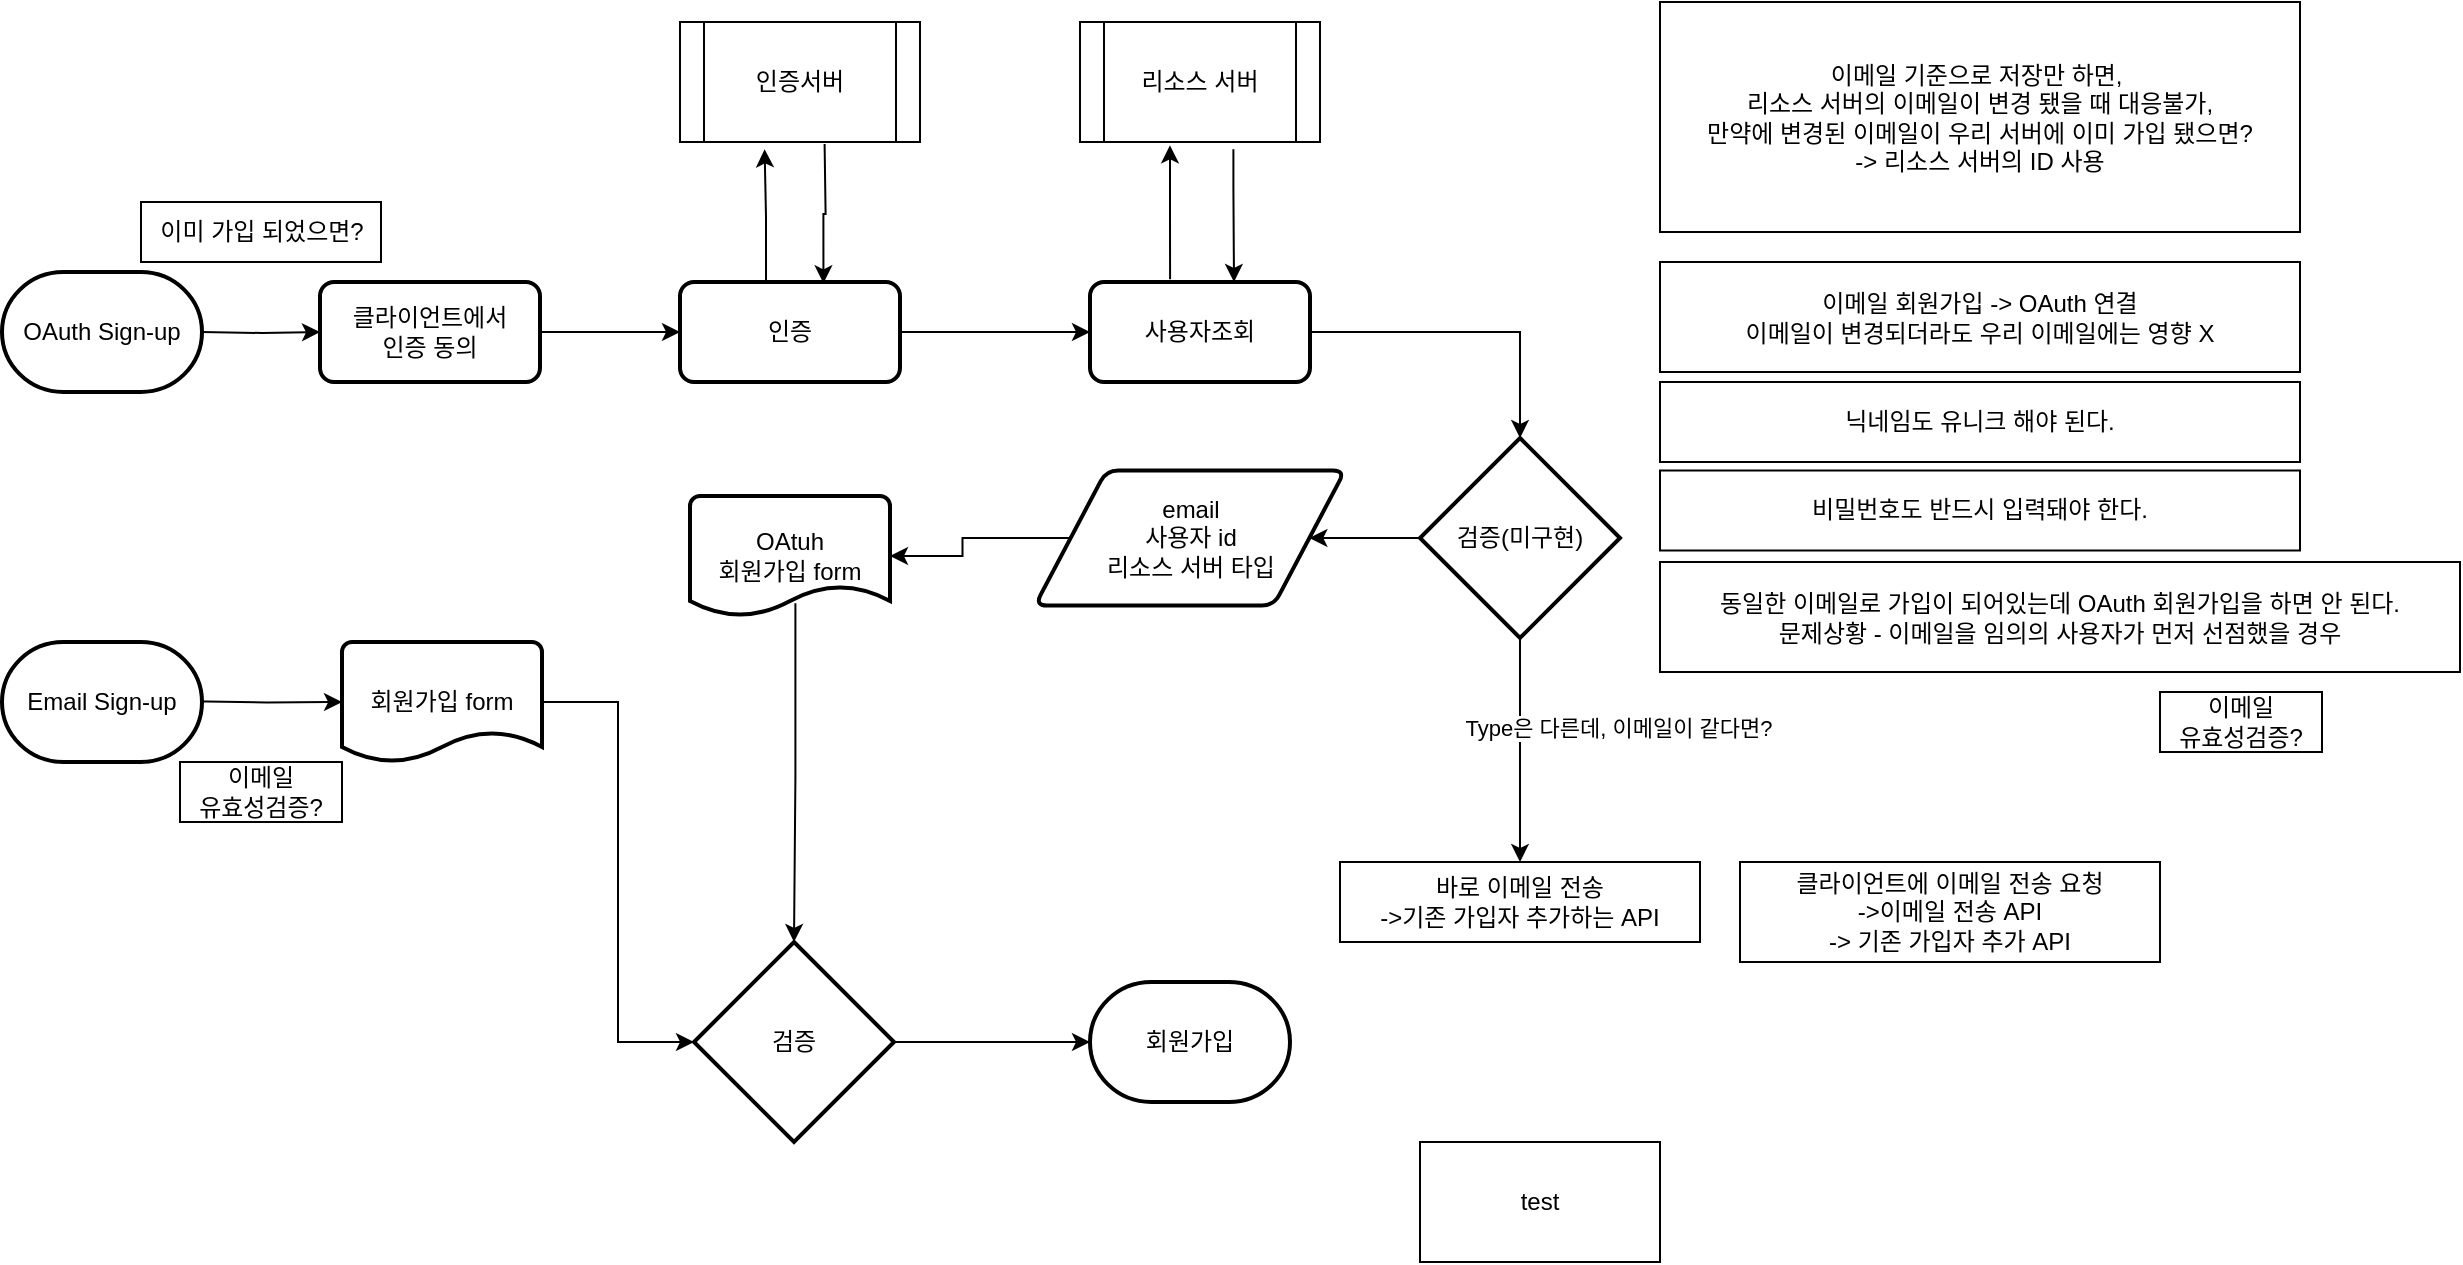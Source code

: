 <mxfile version="15.2.7" type="github" pages="2">
  <diagram id="C5RBs43oDa-KdzZeNtuy" name="Sign-up">
    <mxGraphModel dx="1732" dy="682" grid="1" gridSize="10" guides="1" tooltips="1" connect="1" arrows="1" fold="1" page="1" pageScale="1" pageWidth="827" pageHeight="1169" math="0" shadow="0">
      <root>
        <mxCell id="WIyWlLk6GJQsqaUBKTNV-0" />
        <mxCell id="WIyWlLk6GJQsqaUBKTNV-1" parent="WIyWlLk6GJQsqaUBKTNV-0" />
        <mxCell id="GIKHV-PAGVBqHQQBZUJR-20" style="edgeStyle=orthogonalEdgeStyle;rounded=0;orthogonalLoop=1;jettySize=auto;html=1;entryX=0;entryY=0.5;entryDx=0;entryDy=0;" parent="WIyWlLk6GJQsqaUBKTNV-1" target="GIKHV-PAGVBqHQQBZUJR-2" edge="1">
          <mxGeometry relative="1" as="geometry">
            <mxPoint x="151" y="185" as="sourcePoint" />
          </mxGeometry>
        </mxCell>
        <mxCell id="GIKHV-PAGVBqHQQBZUJR-11" style="edgeStyle=orthogonalEdgeStyle;rounded=0;orthogonalLoop=1;jettySize=auto;html=1;entryX=0;entryY=0.5;entryDx=0;entryDy=0;" parent="WIyWlLk6GJQsqaUBKTNV-1" source="GIKHV-PAGVBqHQQBZUJR-2" target="GIKHV-PAGVBqHQQBZUJR-7" edge="1">
          <mxGeometry relative="1" as="geometry" />
        </mxCell>
        <mxCell id="GIKHV-PAGVBqHQQBZUJR-2" value="클라이언트에서&lt;br&gt;인증 동의" style="rounded=1;whiteSpace=wrap;html=1;absoluteArcSize=1;arcSize=14;strokeWidth=2;" parent="WIyWlLk6GJQsqaUBKTNV-1" vertex="1">
          <mxGeometry x="210" y="160" width="110" height="50" as="geometry" />
        </mxCell>
        <mxCell id="GIKHV-PAGVBqHQQBZUJR-17" style="edgeStyle=orthogonalEdgeStyle;rounded=0;orthogonalLoop=1;jettySize=auto;html=1;entryX=0.35;entryY=1.028;entryDx=0;entryDy=0;entryPerimeter=0;exitX=0.364;exitY=-0.027;exitDx=0;exitDy=0;exitPerimeter=0;" parent="WIyWlLk6GJQsqaUBKTNV-1" source="GIKHV-PAGVBqHQQBZUJR-3" edge="1">
          <mxGeometry relative="1" as="geometry">
            <mxPoint x="635" y="91.68" as="targetPoint" />
          </mxGeometry>
        </mxCell>
        <mxCell id="llcBvOOn5jbD0pACKcjk-19" style="edgeStyle=orthogonalEdgeStyle;rounded=0;orthogonalLoop=1;jettySize=auto;html=1;entryX=0.5;entryY=0;entryDx=0;entryDy=0;entryPerimeter=0;" parent="WIyWlLk6GJQsqaUBKTNV-1" source="GIKHV-PAGVBqHQQBZUJR-3" target="llcBvOOn5jbD0pACKcjk-18" edge="1">
          <mxGeometry relative="1" as="geometry" />
        </mxCell>
        <mxCell id="GIKHV-PAGVBqHQQBZUJR-3" value="사용자조회" style="rounded=1;whiteSpace=wrap;html=1;absoluteArcSize=1;arcSize=14;strokeWidth=2;" parent="WIyWlLk6GJQsqaUBKTNV-1" vertex="1">
          <mxGeometry x="595" y="160" width="110" height="50" as="geometry" />
        </mxCell>
        <mxCell id="GIKHV-PAGVBqHQQBZUJR-15" style="edgeStyle=orthogonalEdgeStyle;rounded=0;orthogonalLoop=1;jettySize=auto;html=1;entryX=0.652;entryY=0.013;entryDx=0;entryDy=0;entryPerimeter=0;exitX=0.673;exitY=1.017;exitDx=0;exitDy=0;exitPerimeter=0;" parent="WIyWlLk6GJQsqaUBKTNV-1" target="GIKHV-PAGVBqHQQBZUJR-7" edge="1">
          <mxGeometry relative="1" as="geometry">
            <mxPoint x="462.3" y="91.02" as="sourcePoint" />
          </mxGeometry>
        </mxCell>
        <mxCell id="GIKHV-PAGVBqHQQBZUJR-12" style="edgeStyle=orthogonalEdgeStyle;rounded=0;orthogonalLoop=1;jettySize=auto;html=1;entryX=0.373;entryY=1.061;entryDx=0;entryDy=0;entryPerimeter=0;exitX=0.391;exitY=0.027;exitDx=0;exitDy=0;exitPerimeter=0;" parent="WIyWlLk6GJQsqaUBKTNV-1" source="GIKHV-PAGVBqHQQBZUJR-7" edge="1">
          <mxGeometry relative="1" as="geometry">
            <mxPoint x="432.3" y="93.66" as="targetPoint" />
          </mxGeometry>
        </mxCell>
        <mxCell id="GIKHV-PAGVBqHQQBZUJR-16" style="edgeStyle=orthogonalEdgeStyle;rounded=0;orthogonalLoop=1;jettySize=auto;html=1;entryX=0;entryY=0.5;entryDx=0;entryDy=0;" parent="WIyWlLk6GJQsqaUBKTNV-1" source="GIKHV-PAGVBqHQQBZUJR-7" target="GIKHV-PAGVBqHQQBZUJR-3" edge="1">
          <mxGeometry relative="1" as="geometry" />
        </mxCell>
        <mxCell id="GIKHV-PAGVBqHQQBZUJR-7" value="인증" style="rounded=1;whiteSpace=wrap;html=1;absoluteArcSize=1;arcSize=14;strokeWidth=2;" parent="WIyWlLk6GJQsqaUBKTNV-1" vertex="1">
          <mxGeometry x="390" y="160" width="110" height="50" as="geometry" />
        </mxCell>
        <mxCell id="GIKHV-PAGVBqHQQBZUJR-18" style="edgeStyle=orthogonalEdgeStyle;rounded=0;orthogonalLoop=1;jettySize=auto;html=1;exitX=0.697;exitY=1.028;exitDx=0;exitDy=0;exitPerimeter=0;" parent="WIyWlLk6GJQsqaUBKTNV-1" edge="1">
          <mxGeometry relative="1" as="geometry">
            <mxPoint x="666.7" y="93.68" as="sourcePoint" />
            <mxPoint x="667" y="160" as="targetPoint" />
            <Array as="points">
              <mxPoint x="667" y="113" />
              <mxPoint x="667" y="113" />
            </Array>
          </mxGeometry>
        </mxCell>
        <mxCell id="GIKHV-PAGVBqHQQBZUJR-23" style="edgeStyle=orthogonalEdgeStyle;rounded=0;orthogonalLoop=1;jettySize=auto;html=1;entryX=0;entryY=0.5;entryDx=0;entryDy=0;entryPerimeter=0;" parent="WIyWlLk6GJQsqaUBKTNV-1" target="KWqq9Z1RTZp0OEMmkFyI-3" edge="1">
          <mxGeometry relative="1" as="geometry">
            <mxPoint x="145" y="369.66" as="sourcePoint" />
            <mxPoint x="213.8" y="370" as="targetPoint" />
          </mxGeometry>
        </mxCell>
        <mxCell id="GIKHV-PAGVBqHQQBZUJR-44" style="edgeStyle=orthogonalEdgeStyle;rounded=0;orthogonalLoop=1;jettySize=auto;html=1;entryX=0;entryY=0.5;entryDx=0;entryDy=0;entryPerimeter=0;exitX=1;exitY=0.5;exitDx=0;exitDy=0;exitPerimeter=0;" parent="WIyWlLk6GJQsqaUBKTNV-1" source="KWqq9Z1RTZp0OEMmkFyI-3" target="GIKHV-PAGVBqHQQBZUJR-39" edge="1">
          <mxGeometry relative="1" as="geometry">
            <mxPoint x="306.2" y="370" as="sourcePoint" />
          </mxGeometry>
        </mxCell>
        <mxCell id="GIKHV-PAGVBqHQQBZUJR-25" value="OAuth Sign-up" style="strokeWidth=2;html=1;shape=mxgraph.flowchart.terminator;whiteSpace=wrap;" parent="WIyWlLk6GJQsqaUBKTNV-1" vertex="1">
          <mxGeometry x="51" y="155" width="100" height="60" as="geometry" />
        </mxCell>
        <mxCell id="GIKHV-PAGVBqHQQBZUJR-30" value="회원가입" style="strokeWidth=2;html=1;shape=mxgraph.flowchart.terminator;whiteSpace=wrap;" parent="WIyWlLk6GJQsqaUBKTNV-1" vertex="1">
          <mxGeometry x="595" y="510" width="100" height="60" as="geometry" />
        </mxCell>
        <mxCell id="GIKHV-PAGVBqHQQBZUJR-45" style="edgeStyle=orthogonalEdgeStyle;rounded=0;orthogonalLoop=1;jettySize=auto;html=1;exitX=0.527;exitY=0.894;exitDx=0;exitDy=0;exitPerimeter=0;" parent="WIyWlLk6GJQsqaUBKTNV-1" source="KWqq9Z1RTZp0OEMmkFyI-0" target="GIKHV-PAGVBqHQQBZUJR-39" edge="1">
          <mxGeometry relative="1" as="geometry">
            <mxPoint x="445" y="310" as="sourcePoint" />
          </mxGeometry>
        </mxCell>
        <mxCell id="llcBvOOn5jbD0pACKcjk-21" style="edgeStyle=orthogonalEdgeStyle;rounded=0;orthogonalLoop=1;jettySize=auto;html=1;entryX=1;entryY=0.5;entryDx=0;entryDy=0;entryPerimeter=0;exitX=0;exitY=0.5;exitDx=0;exitDy=0;" parent="WIyWlLk6GJQsqaUBKTNV-1" source="llcBvOOn5jbD0pACKcjk-22" target="KWqq9Z1RTZp0OEMmkFyI-0" edge="1">
          <mxGeometry relative="1" as="geometry">
            <mxPoint x="595" y="297.5" as="sourcePoint" />
          </mxGeometry>
        </mxCell>
        <mxCell id="GIKHV-PAGVBqHQQBZUJR-42" style="edgeStyle=orthogonalEdgeStyle;rounded=0;orthogonalLoop=1;jettySize=auto;html=1;entryX=0;entryY=0.5;entryDx=0;entryDy=0;entryPerimeter=0;" parent="WIyWlLk6GJQsqaUBKTNV-1" source="GIKHV-PAGVBqHQQBZUJR-39" target="GIKHV-PAGVBqHQQBZUJR-30" edge="1">
          <mxGeometry relative="1" as="geometry" />
        </mxCell>
        <mxCell id="GIKHV-PAGVBqHQQBZUJR-39" value="검증" style="strokeWidth=2;html=1;shape=mxgraph.flowchart.decision;whiteSpace=wrap;" parent="WIyWlLk6GJQsqaUBKTNV-1" vertex="1">
          <mxGeometry x="397" y="490" width="100" height="100" as="geometry" />
        </mxCell>
        <mxCell id="GIKHV-PAGVBqHQQBZUJR-43" value="Email Sign-up" style="strokeWidth=2;html=1;shape=mxgraph.flowchart.terminator;whiteSpace=wrap;" parent="WIyWlLk6GJQsqaUBKTNV-1" vertex="1">
          <mxGeometry x="51" y="340" width="100" height="60" as="geometry" />
        </mxCell>
        <mxCell id="tF0vYRnSbMiJtz-haYqU-2" value="인증서버" style="shape=process;whiteSpace=wrap;html=1;backgroundOutline=1;" parent="WIyWlLk6GJQsqaUBKTNV-1" vertex="1">
          <mxGeometry x="390" y="30" width="120" height="60" as="geometry" />
        </mxCell>
        <mxCell id="tF0vYRnSbMiJtz-haYqU-3" value="리소스 서버" style="shape=process;whiteSpace=wrap;html=1;backgroundOutline=1;" parent="WIyWlLk6GJQsqaUBKTNV-1" vertex="1">
          <mxGeometry x="590" y="30" width="120" height="60" as="geometry" />
        </mxCell>
        <mxCell id="tF0vYRnSbMiJtz-haYqU-7" value="이메일&lt;br&gt;유효성검증?" style="rounded=0;whiteSpace=wrap;html=1;" parent="WIyWlLk6GJQsqaUBKTNV-1" vertex="1">
          <mxGeometry x="140" y="400" width="81" height="30" as="geometry" />
        </mxCell>
        <mxCell id="tF0vYRnSbMiJtz-haYqU-9" value="이미 가입 되었으면?" style="rounded=0;whiteSpace=wrap;html=1;" parent="WIyWlLk6GJQsqaUBKTNV-1" vertex="1">
          <mxGeometry x="120.5" y="120" width="120" height="30" as="geometry" />
        </mxCell>
        <mxCell id="KWqq9Z1RTZp0OEMmkFyI-0" value="OAtuh&lt;br&gt;회원가입 form" style="strokeWidth=2;html=1;shape=mxgraph.flowchart.document2;whiteSpace=wrap;size=0.25;" parent="WIyWlLk6GJQsqaUBKTNV-1" vertex="1">
          <mxGeometry x="395" y="267" width="100" height="60" as="geometry" />
        </mxCell>
        <mxCell id="KWqq9Z1RTZp0OEMmkFyI-3" value="회원가입 form" style="strokeWidth=2;html=1;shape=mxgraph.flowchart.document2;whiteSpace=wrap;size=0.25;" parent="WIyWlLk6GJQsqaUBKTNV-1" vertex="1">
          <mxGeometry x="221" y="340" width="100" height="60" as="geometry" />
        </mxCell>
        <mxCell id="llcBvOOn5jbD0pACKcjk-0" value="이메일 기준으로 저장만 하면,&amp;nbsp;&lt;br&gt;리소스 서버의 이메일이 변경 됐을 때 대응불가,&lt;br&gt;만약에 변경된 이메일이 우리 서버에 이미 가입 됐으면?&lt;br&gt;-&amp;gt; 리소스 서버의 ID 사용" style="rounded=0;whiteSpace=wrap;html=1;" parent="WIyWlLk6GJQsqaUBKTNV-1" vertex="1">
          <mxGeometry x="880" y="20" width="320" height="115" as="geometry" />
        </mxCell>
        <mxCell id="llcBvOOn5jbD0pACKcjk-1" value="이메일 회원가입 -&amp;gt; OAuth 연결&lt;br&gt;이메일이 변경되더라도 우리 이메일에는 영향 X" style="rounded=0;whiteSpace=wrap;html=1;" parent="WIyWlLk6GJQsqaUBKTNV-1" vertex="1">
          <mxGeometry x="880" y="150" width="320" height="55" as="geometry" />
        </mxCell>
        <mxCell id="llcBvOOn5jbD0pACKcjk-2" value="닉네임도 유니크 해야 된다." style="rounded=0;whiteSpace=wrap;html=1;" parent="WIyWlLk6GJQsqaUBKTNV-1" vertex="1">
          <mxGeometry x="880" y="210" width="320" height="40" as="geometry" />
        </mxCell>
        <mxCell id="llcBvOOn5jbD0pACKcjk-3" value="비밀번호도 반드시 입력돼야 한다." style="rounded=0;whiteSpace=wrap;html=1;" parent="WIyWlLk6GJQsqaUBKTNV-1" vertex="1">
          <mxGeometry x="880" y="254.25" width="320" height="40" as="geometry" />
        </mxCell>
        <mxCell id="llcBvOOn5jbD0pACKcjk-4" value="동일한 이메일로 가입이 되어있는데 OAuth 회원가입을 하면 안 된다.&lt;br&gt;문제상황 - 이메일을 임의의 사용자가 먼저 선점했을 경우" style="rounded=0;whiteSpace=wrap;html=1;" parent="WIyWlLk6GJQsqaUBKTNV-1" vertex="1">
          <mxGeometry x="880" y="300" width="400" height="55" as="geometry" />
        </mxCell>
        <mxCell id="llcBvOOn5jbD0pACKcjk-9" value="이메일&lt;br&gt;유효성검증?" style="rounded=0;whiteSpace=wrap;html=1;" parent="WIyWlLk6GJQsqaUBKTNV-1" vertex="1">
          <mxGeometry x="1130" y="365" width="81" height="30" as="geometry" />
        </mxCell>
        <mxCell id="llcBvOOn5jbD0pACKcjk-14" style="edgeStyle=orthogonalEdgeStyle;rounded=0;orthogonalLoop=1;jettySize=auto;html=1;entryX=0.5;entryY=0;entryDx=0;entryDy=0;exitX=0.5;exitY=1;exitDx=0;exitDy=0;exitPerimeter=0;" parent="WIyWlLk6GJQsqaUBKTNV-1" source="llcBvOOn5jbD0pACKcjk-18" target="llcBvOOn5jbD0pACKcjk-16" edge="1">
          <mxGeometry relative="1" as="geometry">
            <mxPoint x="850" y="430" as="targetPoint" />
            <mxPoint x="695" y="435" as="sourcePoint" />
          </mxGeometry>
        </mxCell>
        <mxCell id="llcBvOOn5jbD0pACKcjk-15" value="Type은 다른데, 이메일이 같다면?" style="edgeLabel;html=1;align=center;verticalAlign=middle;resizable=0;points=[];" parent="llcBvOOn5jbD0pACKcjk-14" vertex="1" connectable="0">
          <mxGeometry x="-0.111" relative="1" as="geometry">
            <mxPoint x="49" y="-5" as="offset" />
          </mxGeometry>
        </mxCell>
        <mxCell id="llcBvOOn5jbD0pACKcjk-16" value="바로 이메일 전송&lt;br&gt;-&amp;gt;기존 가입자 추가하는 API" style="rounded=0;whiteSpace=wrap;html=1;" parent="WIyWlLk6GJQsqaUBKTNV-1" vertex="1">
          <mxGeometry x="720" y="450" width="180" height="40" as="geometry" />
        </mxCell>
        <mxCell id="llcBvOOn5jbD0pACKcjk-20" style="edgeStyle=orthogonalEdgeStyle;rounded=0;orthogonalLoop=1;jettySize=auto;html=1;entryX=1;entryY=0.5;entryDx=0;entryDy=0;" parent="WIyWlLk6GJQsqaUBKTNV-1" source="llcBvOOn5jbD0pACKcjk-18" target="llcBvOOn5jbD0pACKcjk-22" edge="1">
          <mxGeometry relative="1" as="geometry">
            <mxPoint x="699" y="287.98" as="targetPoint" />
          </mxGeometry>
        </mxCell>
        <mxCell id="llcBvOOn5jbD0pACKcjk-18" value="검증(미구현)" style="strokeWidth=2;html=1;shape=mxgraph.flowchart.decision;whiteSpace=wrap;" parent="WIyWlLk6GJQsqaUBKTNV-1" vertex="1">
          <mxGeometry x="760" y="238" width="100" height="100" as="geometry" />
        </mxCell>
        <mxCell id="llcBvOOn5jbD0pACKcjk-22" value="&lt;span&gt;email&lt;/span&gt;&lt;br&gt;&lt;span&gt;사용자 id&lt;/span&gt;&lt;br&gt;&lt;span&gt;리소스 서버 타입&lt;/span&gt;" style="shape=parallelogram;html=1;strokeWidth=2;perimeter=parallelogramPerimeter;whiteSpace=wrap;rounded=1;arcSize=12;size=0.23;" parent="WIyWlLk6GJQsqaUBKTNV-1" vertex="1">
          <mxGeometry x="567.5" y="254.25" width="155" height="67.5" as="geometry" />
        </mxCell>
        <mxCell id="iSopKMbjX6KHX5H5sMYG-0" value="클라이언트에 이메일 전송 요청&lt;br&gt;-&amp;gt;이메일 전송 API&lt;br&gt;-&amp;gt; 기존 가입자 추가 API&lt;br&gt;" style="rounded=0;whiteSpace=wrap;html=1;" parent="WIyWlLk6GJQsqaUBKTNV-1" vertex="1">
          <mxGeometry x="920" y="450" width="210" height="50" as="geometry" />
        </mxCell>
        <mxCell id="sbzDoXQVVehtDHF2zEXE-0" value="test" style="rounded=0;whiteSpace=wrap;html=1;" vertex="1" parent="WIyWlLk6GJQsqaUBKTNV-1">
          <mxGeometry x="760" y="590" width="120" height="60" as="geometry" />
        </mxCell>
      </root>
    </mxGraphModel>
  </diagram>
  <diagram id="qUjZ_2V-AQFzoeiwFfVE" name="Sign-in">
    <mxGraphModel dx="1732" dy="682" grid="1" gridSize="10" guides="1" tooltips="1" connect="1" arrows="1" fold="1" page="1" pageScale="1" pageWidth="827" pageHeight="1169" math="0" shadow="0">
      <root>
        <mxCell id="rE9f0x7QAIruueuH3qKX-0" />
        <mxCell id="rE9f0x7QAIruueuH3qKX-1" parent="rE9f0x7QAIruueuH3qKX-0" />
        <mxCell id="n30QrNWdS_tmGGVF1qHN-0" style="edgeStyle=orthogonalEdgeStyle;rounded=0;orthogonalLoop=1;jettySize=auto;html=1;entryX=0;entryY=0.5;entryDx=0;entryDy=0;" parent="rE9f0x7QAIruueuH3qKX-1" target="n30QrNWdS_tmGGVF1qHN-2" edge="1">
          <mxGeometry relative="1" as="geometry">
            <mxPoint x="360" y="205" as="sourcePoint" />
          </mxGeometry>
        </mxCell>
        <mxCell id="n30QrNWdS_tmGGVF1qHN-1" style="edgeStyle=orthogonalEdgeStyle;rounded=0;orthogonalLoop=1;jettySize=auto;html=1;entryX=0;entryY=0.5;entryDx=0;entryDy=0;" parent="rE9f0x7QAIruueuH3qKX-1" source="n30QrNWdS_tmGGVF1qHN-2" edge="1">
          <mxGeometry relative="1" as="geometry">
            <mxPoint x="599" y="205" as="targetPoint" />
          </mxGeometry>
        </mxCell>
        <mxCell id="n30QrNWdS_tmGGVF1qHN-2" value="클라이언트에서&lt;br&gt;인증 요청" style="rounded=1;whiteSpace=wrap;html=1;absoluteArcSize=1;arcSize=14;strokeWidth=2;" parent="rE9f0x7QAIruueuH3qKX-1" vertex="1">
          <mxGeometry x="419" y="180" width="110" height="50" as="geometry" />
        </mxCell>
        <mxCell id="n30QrNWdS_tmGGVF1qHN-3" style="edgeStyle=orthogonalEdgeStyle;rounded=0;orthogonalLoop=1;jettySize=auto;html=1;entryX=0.35;entryY=1.028;entryDx=0;entryDy=0;entryPerimeter=0;exitX=0.364;exitY=-0.027;exitDx=0;exitDy=0;exitPerimeter=0;" parent="rE9f0x7QAIruueuH3qKX-1" source="n30QrNWdS_tmGGVF1qHN-5" edge="1">
          <mxGeometry relative="1" as="geometry">
            <mxPoint x="824" y="111.68" as="targetPoint" />
          </mxGeometry>
        </mxCell>
        <mxCell id="4DCy9J61daiyoHiNCpVu-1" style="edgeStyle=orthogonalEdgeStyle;rounded=0;orthogonalLoop=1;jettySize=auto;html=1;entryX=0;entryY=0.5;entryDx=0;entryDy=0;entryPerimeter=0;" parent="rE9f0x7QAIruueuH3qKX-1" source="n30QrNWdS_tmGGVF1qHN-5" target="YjOF3GEjK3kQXrpIKrTt-4" edge="1">
          <mxGeometry relative="1" as="geometry" />
        </mxCell>
        <mxCell id="n30QrNWdS_tmGGVF1qHN-5" value="사용자조회" style="rounded=1;whiteSpace=wrap;html=1;absoluteArcSize=1;arcSize=14;strokeWidth=2;" parent="rE9f0x7QAIruueuH3qKX-1" vertex="1">
          <mxGeometry x="784" y="180" width="110" height="50" as="geometry" />
        </mxCell>
        <mxCell id="n30QrNWdS_tmGGVF1qHN-10" style="edgeStyle=orthogonalEdgeStyle;rounded=0;orthogonalLoop=1;jettySize=auto;html=1;exitX=0.697;exitY=1.028;exitDx=0;exitDy=0;exitPerimeter=0;" parent="rE9f0x7QAIruueuH3qKX-1" edge="1">
          <mxGeometry relative="1" as="geometry">
            <mxPoint x="855.7" y="113.68" as="sourcePoint" />
            <mxPoint x="856" y="180" as="targetPoint" />
            <Array as="points">
              <mxPoint x="856" y="133" />
              <mxPoint x="856" y="133" />
            </Array>
          </mxGeometry>
        </mxCell>
        <mxCell id="n30QrNWdS_tmGGVF1qHN-11" style="edgeStyle=orthogonalEdgeStyle;rounded=0;orthogonalLoop=1;jettySize=auto;html=1;entryX=0;entryY=0.5;entryDx=0;entryDy=0;entryPerimeter=0;" parent="rE9f0x7QAIruueuH3qKX-1" target="sm0QC50G6mocCfwMEhaO-0" edge="1">
          <mxGeometry relative="1" as="geometry">
            <mxPoint x="354" y="389.66" as="sourcePoint" />
            <mxPoint x="422.8" y="390" as="targetPoint" />
          </mxGeometry>
        </mxCell>
        <mxCell id="n30QrNWdS_tmGGVF1qHN-13" style="edgeStyle=orthogonalEdgeStyle;rounded=0;orthogonalLoop=1;jettySize=auto;html=1;entryX=0;entryY=0.5;entryDx=0;entryDy=0;entryPerimeter=0;exitX=1;exitY=0.5;exitDx=0;exitDy=0;exitPerimeter=0;" parent="rE9f0x7QAIruueuH3qKX-1" source="sm0QC50G6mocCfwMEhaO-0" target="n30QrNWdS_tmGGVF1qHN-23" edge="1">
          <mxGeometry relative="1" as="geometry">
            <mxPoint x="540" y="390" as="sourcePoint" />
          </mxGeometry>
        </mxCell>
        <mxCell id="n30QrNWdS_tmGGVF1qHN-22" style="edgeStyle=orthogonalEdgeStyle;rounded=0;orthogonalLoop=1;jettySize=auto;html=1;entryX=0;entryY=0.5;entryDx=0;entryDy=0;" parent="rE9f0x7QAIruueuH3qKX-1" source="n30QrNWdS_tmGGVF1qHN-23" target="4DCy9J61daiyoHiNCpVu-10" edge="1">
          <mxGeometry relative="1" as="geometry">
            <mxPoint x="779" y="390" as="targetPoint" />
          </mxGeometry>
        </mxCell>
        <mxCell id="n30QrNWdS_tmGGVF1qHN-23" value="검증" style="strokeWidth=2;html=1;shape=mxgraph.flowchart.decision;whiteSpace=wrap;" parent="rE9f0x7QAIruueuH3qKX-1" vertex="1">
          <mxGeometry x="609" y="340" width="100" height="100" as="geometry" />
        </mxCell>
        <mxCell id="4DCy9J61daiyoHiNCpVu-13" style="edgeStyle=orthogonalEdgeStyle;rounded=0;orthogonalLoop=1;jettySize=auto;html=1;entryX=0;entryY=0.5;entryDx=0;entryDy=0;entryPerimeter=0;" parent="rE9f0x7QAIruueuH3qKX-1" source="YjOF3GEjK3kQXrpIKrTt-0" edge="1">
          <mxGeometry relative="1" as="geometry">
            <mxPoint x="260" y="390" as="targetPoint" />
          </mxGeometry>
        </mxCell>
        <mxCell id="4DCy9J61daiyoHiNCpVu-14" style="edgeStyle=orthogonalEdgeStyle;rounded=0;orthogonalLoop=1;jettySize=auto;html=1;entryX=0;entryY=0.5;entryDx=0;entryDy=0;entryPerimeter=0;" parent="rE9f0x7QAIruueuH3qKX-1" source="YjOF3GEjK3kQXrpIKrTt-0" target="4DCy9J61daiyoHiNCpVu-16" edge="1">
          <mxGeometry relative="1" as="geometry">
            <mxPoint x="260" y="205" as="targetPoint" />
          </mxGeometry>
        </mxCell>
        <mxCell id="YjOF3GEjK3kQXrpIKrTt-0" value="Sign-in" style="strokeWidth=2;html=1;shape=mxgraph.flowchart.terminator;whiteSpace=wrap;" parent="rE9f0x7QAIruueuH3qKX-1" vertex="1">
          <mxGeometry x="10" y="360" width="100" height="60" as="geometry" />
        </mxCell>
        <mxCell id="4DCy9J61daiyoHiNCpVu-19" style="edgeStyle=orthogonalEdgeStyle;rounded=0;orthogonalLoop=1;jettySize=auto;html=1;" parent="rE9f0x7QAIruueuH3qKX-1" source="YjOF3GEjK3kQXrpIKrTt-3" edge="1">
          <mxGeometry relative="1" as="geometry">
            <mxPoint x="150" y="390" as="targetPoint" />
            <Array as="points">
              <mxPoint x="474" y="480" />
              <mxPoint x="150" y="480" />
            </Array>
          </mxGeometry>
        </mxCell>
        <mxCell id="4DCy9J61daiyoHiNCpVu-20" value="Refersh Token 만료" style="edgeLabel;html=1;align=center;verticalAlign=middle;resizable=0;points=[];" parent="4DCy9J61daiyoHiNCpVu-19" vertex="1" connectable="0">
          <mxGeometry x="0.086" y="1" relative="1" as="geometry">
            <mxPoint as="offset" />
          </mxGeometry>
        </mxCell>
        <mxCell id="4DCy9J61daiyoHiNCpVu-24" style="edgeStyle=orthogonalEdgeStyle;rounded=0;orthogonalLoop=1;jettySize=auto;html=1;" parent="rE9f0x7QAIruueuH3qKX-1" source="YjOF3GEjK3kQXrpIKrTt-3" target="4DCy9J61daiyoHiNCpVu-10" edge="1">
          <mxGeometry relative="1" as="geometry">
            <mxPoint x="661.85" y="585" as="targetPoint" />
          </mxGeometry>
        </mxCell>
        <mxCell id="sm0QC50G6mocCfwMEhaO-1" value="AccessToken만 초기화" style="edgeLabel;html=1;align=center;verticalAlign=middle;resizable=0;points=[];" parent="4DCy9J61daiyoHiNCpVu-24" vertex="1" connectable="0">
          <mxGeometry x="0.036" y="-4" relative="1" as="geometry">
            <mxPoint as="offset" />
          </mxGeometry>
        </mxCell>
        <mxCell id="YjOF3GEjK3kQXrpIKrTt-3" value="토큰 검증" style="strokeWidth=2;html=1;shape=mxgraph.flowchart.decision;whiteSpace=wrap;" parent="rE9f0x7QAIruueuH3qKX-1" vertex="1">
          <mxGeometry x="424" y="535" width="100" height="100" as="geometry" />
        </mxCell>
        <mxCell id="4DCy9J61daiyoHiNCpVu-5" style="edgeStyle=orthogonalEdgeStyle;rounded=0;orthogonalLoop=1;jettySize=auto;html=1;" parent="rE9f0x7QAIruueuH3qKX-1" source="YjOF3GEjK3kQXrpIKrTt-4" edge="1">
          <mxGeometry relative="1" as="geometry">
            <mxPoint x="1230" y="112" as="targetPoint" />
            <Array as="points">
              <mxPoint x="1047" y="114" />
              <mxPoint x="1107" y="114" />
              <mxPoint x="1107" y="112" />
              <mxPoint x="1208" y="112" />
            </Array>
          </mxGeometry>
        </mxCell>
        <mxCell id="4DCy9J61daiyoHiNCpVu-6" value="미가입" style="edgeLabel;html=1;align=center;verticalAlign=middle;resizable=0;points=[];" parent="4DCy9J61daiyoHiNCpVu-5" vertex="1" connectable="0">
          <mxGeometry x="0.006" y="4" relative="1" as="geometry">
            <mxPoint as="offset" />
          </mxGeometry>
        </mxCell>
        <mxCell id="4DCy9J61daiyoHiNCpVu-21" style="edgeStyle=orthogonalEdgeStyle;rounded=0;orthogonalLoop=1;jettySize=auto;html=1;entryX=0.5;entryY=0;entryDx=0;entryDy=0;" parent="rE9f0x7QAIruueuH3qKX-1" source="YjOF3GEjK3kQXrpIKrTt-4" target="4DCy9J61daiyoHiNCpVu-10" edge="1">
          <mxGeometry relative="1" as="geometry" />
        </mxCell>
        <mxCell id="YjOF3GEjK3kQXrpIKrTt-4" value="가입여부" style="strokeWidth=2;html=1;shape=mxgraph.flowchart.decision;whiteSpace=wrap;" parent="rE9f0x7QAIruueuH3qKX-1" vertex="1">
          <mxGeometry x="997" y="155" width="100" height="100" as="geometry" />
        </mxCell>
        <mxCell id="4DCy9J61daiyoHiNCpVu-0" value="리소스 서버&lt;br&gt;Social ID" style="shape=process;whiteSpace=wrap;html=1;backgroundOutline=1;" parent="rE9f0x7QAIruueuH3qKX-1" vertex="1">
          <mxGeometry x="780" y="52" width="120" height="60" as="geometry" />
        </mxCell>
        <mxCell id="4DCy9J61daiyoHiNCpVu-10" value="&lt;span style=&quot;font-size: 11px ; background-color: rgb(255 , 255 , 255)&quot;&gt;AccessToken?어디에?&lt;/span&gt;&lt;br&gt;RefreshToken(Cookie)&lt;br&gt;User info" style="shape=parallelogram;html=1;strokeWidth=2;perimeter=parallelogramPerimeter;whiteSpace=wrap;rounded=1;arcSize=12;size=0.23;" parent="rE9f0x7QAIruueuH3qKX-1" vertex="1">
          <mxGeometry x="840" y="360" width="190" height="60" as="geometry" />
        </mxCell>
        <mxCell id="4DCy9J61daiyoHiNCpVu-17" style="edgeStyle=orthogonalEdgeStyle;rounded=0;orthogonalLoop=1;jettySize=auto;html=1;entryX=0;entryY=0.5;entryDx=0;entryDy=0;entryPerimeter=0;" parent="rE9f0x7QAIruueuH3qKX-1" source="4DCy9J61daiyoHiNCpVu-11" target="YjOF3GEjK3kQXrpIKrTt-3" edge="1">
          <mxGeometry relative="1" as="geometry" />
        </mxCell>
        <mxCell id="4DCy9J61daiyoHiNCpVu-11" value="Token Sign-in&lt;br&gt;(Access 만료)" style="strokeWidth=2;html=1;shape=mxgraph.flowchart.terminator;whiteSpace=wrap;" parent="rE9f0x7QAIruueuH3qKX-1" vertex="1">
          <mxGeometry x="260" y="555" width="100" height="60" as="geometry" />
        </mxCell>
        <mxCell id="4DCy9J61daiyoHiNCpVu-15" value="&lt;span&gt;Email Sign-in&lt;/span&gt;" style="strokeWidth=2;html=1;shape=mxgraph.flowchart.start_2;whiteSpace=wrap;" parent="rE9f0x7QAIruueuH3qKX-1" vertex="1">
          <mxGeometry x="260" y="340" width="100" height="100" as="geometry" />
        </mxCell>
        <mxCell id="4DCy9J61daiyoHiNCpVu-16" value="&lt;span&gt;OAuth Sign-in&lt;/span&gt;" style="strokeWidth=2;html=1;shape=mxgraph.flowchart.start_2;whiteSpace=wrap;" parent="rE9f0x7QAIruueuH3qKX-1" vertex="1">
          <mxGeometry x="260" y="155" width="100" height="100" as="geometry" />
        </mxCell>
        <mxCell id="4DCy9J61daiyoHiNCpVu-22" value="실패시 어떡할건지?" style="rounded=0;whiteSpace=wrap;html=1;" parent="rE9f0x7QAIruueuH3qKX-1" vertex="1">
          <mxGeometry x="598" y="450" width="120" height="30" as="geometry" />
        </mxCell>
        <mxCell id="sm0QC50G6mocCfwMEhaO-0" value="로그인 form" style="strokeWidth=2;html=1;shape=mxgraph.flowchart.document2;whiteSpace=wrap;size=0.25;" parent="rE9f0x7QAIruueuH3qKX-1" vertex="1">
          <mxGeometry x="430" y="360" width="100" height="60" as="geometry" />
        </mxCell>
        <mxCell id="Co0LGwbKmcPfQNxEIr6v-0" style="edgeStyle=orthogonalEdgeStyle;rounded=0;orthogonalLoop=1;jettySize=auto;html=1;entryX=0.652;entryY=0.013;entryDx=0;entryDy=0;entryPerimeter=0;exitX=0.673;exitY=1.017;exitDx=0;exitDy=0;exitPerimeter=0;" parent="rE9f0x7QAIruueuH3qKX-1" target="Co0LGwbKmcPfQNxEIr6v-2" edge="1">
          <mxGeometry relative="1" as="geometry">
            <mxPoint x="671.3" y="111.02" as="sourcePoint" />
          </mxGeometry>
        </mxCell>
        <mxCell id="Co0LGwbKmcPfQNxEIr6v-1" style="edgeStyle=orthogonalEdgeStyle;rounded=0;orthogonalLoop=1;jettySize=auto;html=1;entryX=0.373;entryY=1.061;entryDx=0;entryDy=0;entryPerimeter=0;exitX=0.391;exitY=0.027;exitDx=0;exitDy=0;exitPerimeter=0;" parent="rE9f0x7QAIruueuH3qKX-1" source="Co0LGwbKmcPfQNxEIr6v-2" edge="1">
          <mxGeometry relative="1" as="geometry">
            <mxPoint x="641.3" y="113.66" as="targetPoint" />
          </mxGeometry>
        </mxCell>
        <mxCell id="lP4dnDBCyvb4eyoiWezD-0" style="edgeStyle=orthogonalEdgeStyle;rounded=0;orthogonalLoop=1;jettySize=auto;html=1;entryX=0;entryY=0.5;entryDx=0;entryDy=0;" parent="rE9f0x7QAIruueuH3qKX-1" source="Co0LGwbKmcPfQNxEIr6v-2" target="n30QrNWdS_tmGGVF1qHN-5" edge="1">
          <mxGeometry relative="1" as="geometry" />
        </mxCell>
        <mxCell id="Co0LGwbKmcPfQNxEIr6v-2" value="인증" style="rounded=1;whiteSpace=wrap;html=1;absoluteArcSize=1;arcSize=14;strokeWidth=2;" parent="rE9f0x7QAIruueuH3qKX-1" vertex="1">
          <mxGeometry x="599" y="180" width="110" height="50" as="geometry" />
        </mxCell>
        <mxCell id="Co0LGwbKmcPfQNxEIr6v-3" value="인증서버" style="shape=process;whiteSpace=wrap;html=1;backgroundOutline=1;" parent="rE9f0x7QAIruueuH3qKX-1" vertex="1">
          <mxGeometry x="599" y="50" width="120" height="60" as="geometry" />
        </mxCell>
      </root>
    </mxGraphModel>
  </diagram>
</mxfile>
